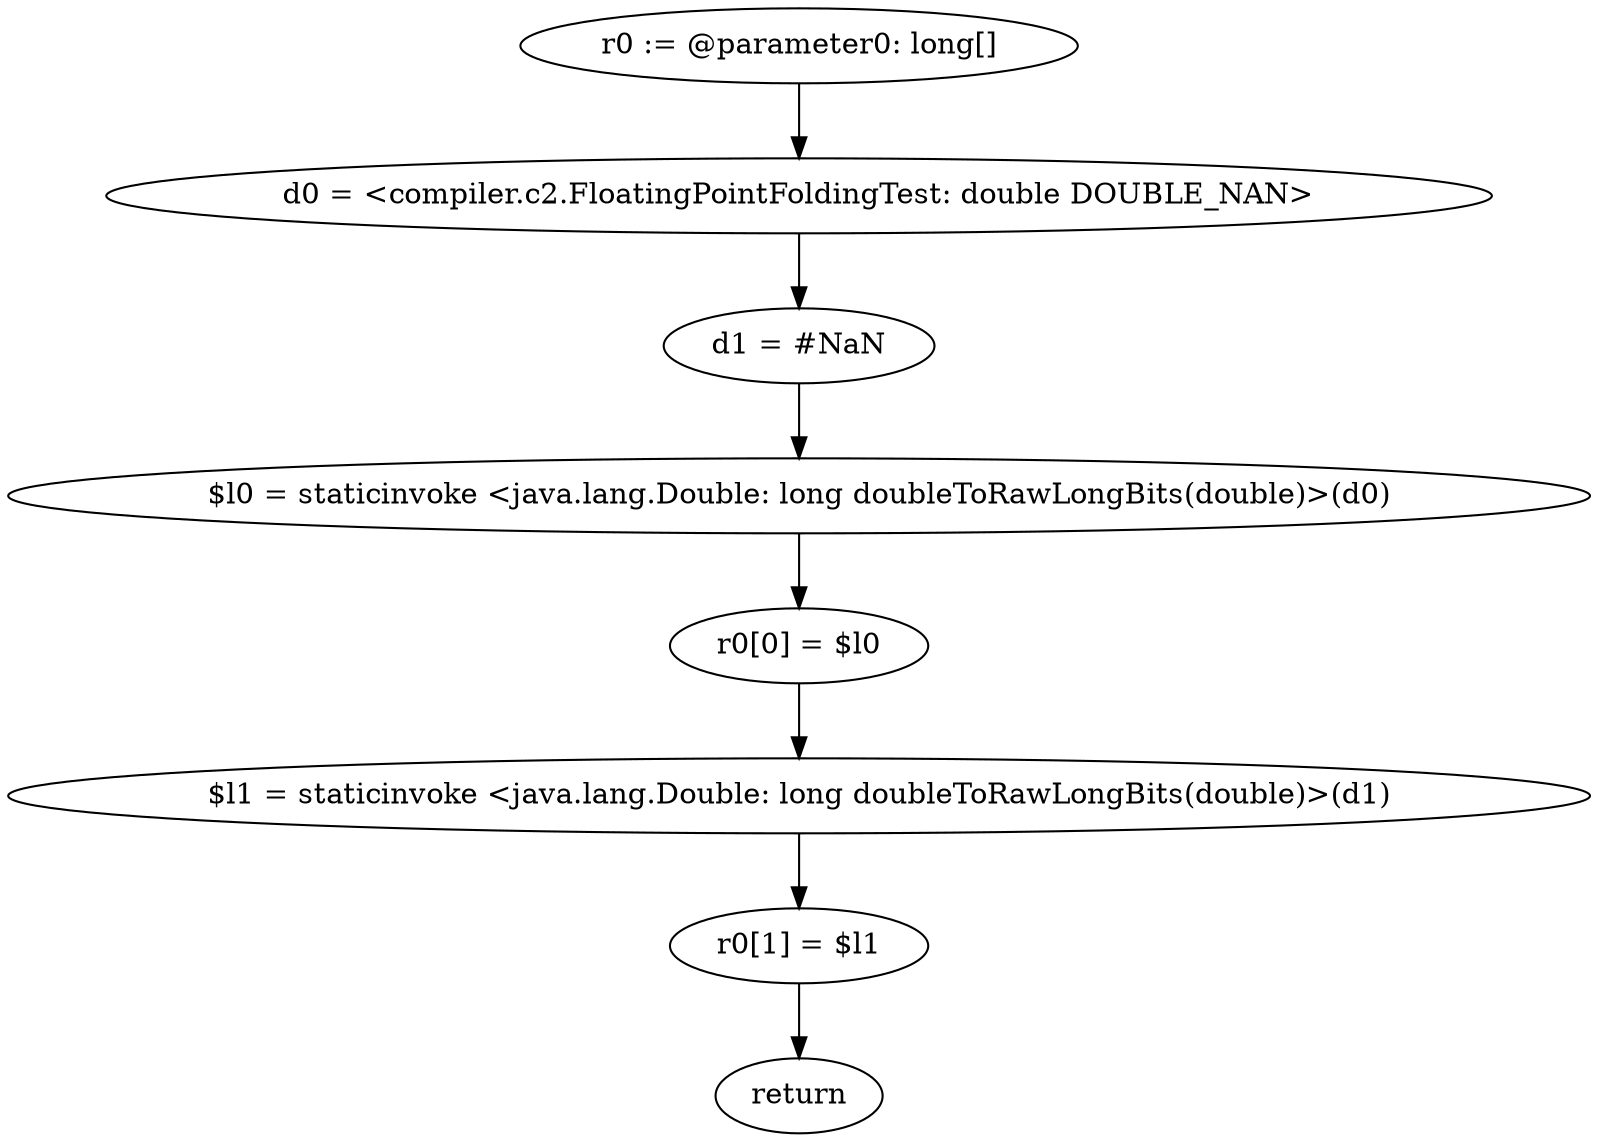 digraph "unitGraph" {
    "r0 := @parameter0: long[]"
    "d0 = <compiler.c2.FloatingPointFoldingTest: double DOUBLE_NAN>"
    "d1 = #NaN"
    "$l0 = staticinvoke <java.lang.Double: long doubleToRawLongBits(double)>(d0)"
    "r0[0] = $l0"
    "$l1 = staticinvoke <java.lang.Double: long doubleToRawLongBits(double)>(d1)"
    "r0[1] = $l1"
    "return"
    "r0 := @parameter0: long[]"->"d0 = <compiler.c2.FloatingPointFoldingTest: double DOUBLE_NAN>";
    "d0 = <compiler.c2.FloatingPointFoldingTest: double DOUBLE_NAN>"->"d1 = #NaN";
    "d1 = #NaN"->"$l0 = staticinvoke <java.lang.Double: long doubleToRawLongBits(double)>(d0)";
    "$l0 = staticinvoke <java.lang.Double: long doubleToRawLongBits(double)>(d0)"->"r0[0] = $l0";
    "r0[0] = $l0"->"$l1 = staticinvoke <java.lang.Double: long doubleToRawLongBits(double)>(d1)";
    "$l1 = staticinvoke <java.lang.Double: long doubleToRawLongBits(double)>(d1)"->"r0[1] = $l1";
    "r0[1] = $l1"->"return";
}
